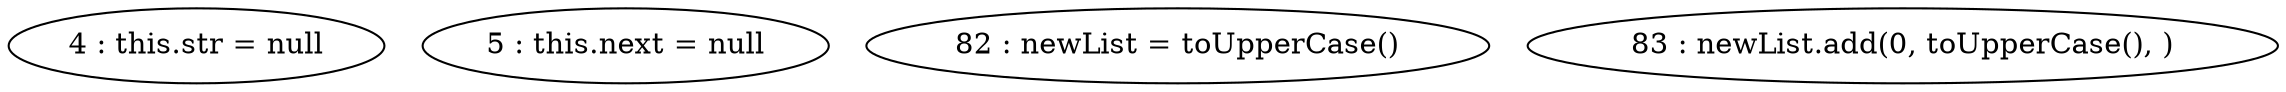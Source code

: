 digraph G {
"4 : this.str = null"
"5 : this.next = null"
"82 : newList = toUpperCase()"
"83 : newList.add(0, toUpperCase(), )"
}